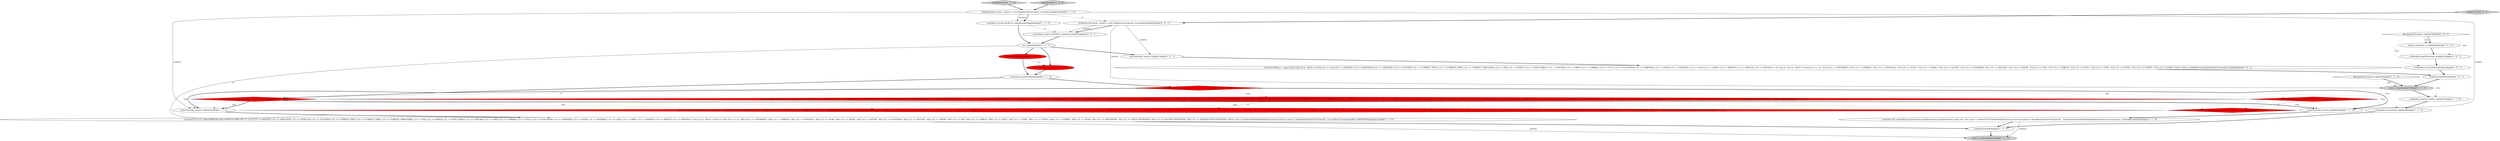 digraph {
18 [style = filled, label = "return _localctx@@@27@@@['1', '1', '1']", fillcolor = lightgray, shape = ellipse image = "AAA0AAABBB1BBB"];
5 [style = filled, label = "int _la@@@5@@@['1', '1', '1']", fillcolor = white, shape = ellipse image = "AAA0AAABBB1BBB"];
9 [style = filled, label = "setState(766)@@@7@@@['1', '0', '0']", fillcolor = red, shape = ellipse image = "AAA1AAABBB1BBB"];
20 [style = filled, label = "setState(781)@@@7@@@['0', '1', '0']", fillcolor = red, shape = ellipse image = "AAA1AAABBB2BBB"];
32 [style = filled, label = "_localctx.exception = re@@@20@@@['0', '0', '1']", fillcolor = white, shape = ellipse image = "AAA0AAABBB3BBB"];
28 [style = filled, label = "enterRule(_localctx,108,RULE_nonReserved)@@@4@@@['0', '0', '1']", fillcolor = white, shape = ellipse image = "AAA0AAABBB3BBB"];
16 [style = filled, label = "TableIdentifierContext _localctx = new TableIdentifierContext(_ctx,getState())@@@3@@@['1', '1', '0']", fillcolor = white, shape = ellipse image = "AAA0AAABBB1BBB"];
21 [style = filled, label = "(((_la) & ~0x3f) == 0 && ((1L << _la) & ((1L << ANALYZE) | (1L << ANALYZED) | (1L << CATALOGS) | (1L << COLUMNS) | (1L << CURRENT_DATE) | (1L << CURRENT_TIME) | (1L << CURRENT_TIMESTAMP) | (1L << DAY) | (1L << DEBUG) | (1L << EXECUTABLE) | (1L << EXPLAIN) | (1L << FIRST) | (1L << FORMAT) | (1L << FULL) | (1L << FUNCTIONS) | (1L << GRAPHVIZ) | (1L << HOUR) | (1L << INTERVAL) | (1L << LAST) | (1L << LIMIT) | (1L << MAPPED) | (1L << MINUTE) | (1L << MONTH))) != 0) || ((((_la - 69)) & ~0x3f) == 0 && ((1L << (_la - 69)) & ((1L << (OPTIMIZED - 69)) | (1L << (PARSED - 69)) | (1L << (PHYSICAL - 69)) | (1L << (PLAN - 69)) | (1L << (RLIKE - 69)) | (1L << (QUERY - 69)) | (1L << (SCHEMAS - 69)) | (1L << (SECOND - 69)) | (1L << (SHOW - 69)) | (1L << (SYS - 69)) | (1L << (TABLES - 69)) | (1L << (TEXT - 69)) | (1L << (TYPE - 69)) | (1L << (TYPES - 69)) | (1L << (VERIFY - 69)) | (1L << (YEAR - 69)) | (1L << (IDENTIFIER - 69)) | (1L << (DIGIT_IDENTIFIER - 69)) | (1L << (QUOTED_IDENTIFIER - 69)) | (1L << (BACKQUOTED_IDENTIFIER - 69)))) != 0)@@@14@@@['0', '1', '0']", fillcolor = red, shape = diamond image = "AAA1AAABBB2BBB"];
30 [style = filled, label = "NonReservedContext _localctx = new NonReservedContext(_ctx,getState())@@@3@@@['0', '0', '1']", fillcolor = white, shape = ellipse image = "AAA0AAABBB3BBB"];
31 [style = filled, label = "_errHandler.reportError(this,re)@@@21@@@['0', '0', '1']", fillcolor = white, shape = ellipse image = "AAA0AAABBB3BBB"];
23 [style = filled, label = "tableIdentifier['0', '1', '0']", fillcolor = lightgray, shape = diamond image = "AAA0AAABBB2BBB"];
12 [style = filled, label = "_errHandler.recover(this,re)@@@48@@@['1', '1', '0']", fillcolor = white, shape = ellipse image = "AAA0AAABBB1BBB"];
33 [style = filled, label = "enterOuterAlt(_localctx,1)@@@7@@@['0', '0', '1']", fillcolor = white, shape = ellipse image = "AAA0AAABBB3BBB"];
15 [style = filled, label = "(((_la) & ~0x3f) == 0 && ((1L << _la) & ((1L << ANALYZE) | (1L << ANALYZED) | (1L << CATALOGS) | (1L << COLUMNS) | (1L << CURRENT_DATE) | (1L << CURRENT_TIME) | (1L << CURRENT_TIMESTAMP) | (1L << DAY) | (1L << DEBUG) | (1L << EXECUTABLE) | (1L << EXPLAIN) | (1L << FIRST) | (1L << FORMAT) | (1L << FULL) | (1L << FUNCTIONS) | (1L << GRAPHVIZ) | (1L << HOUR) | (1L << INTERVAL) | (1L << LAST) | (1L << LIMIT) | (1L << MAPPED) | (1L << MINUTE) | (1L << MONTH))) != 0) || ((((_la - 67)) & ~0x3f) == 0 && ((1L << (_la - 67)) & ((1L << (OPTIMIZED - 67)) | (1L << (PARSED - 67)) | (1L << (PHYSICAL - 67)) | (1L << (PLAN - 67)) | (1L << (RLIKE - 67)) | (1L << (QUERY - 67)) | (1L << (SCHEMAS - 67)) | (1L << (SECOND - 67)) | (1L << (SHOW - 67)) | (1L << (SYS - 67)) | (1L << (TABLES - 67)) | (1L << (TEXT - 67)) | (1L << (TYPE - 67)) | (1L << (TYPES - 67)) | (1L << (VERIFY - 67)) | (1L << (YEAR - 67)) | (1L << (IDENTIFIER - 67)) | (1L << (DIGIT_IDENTIFIER - 67)) | (1L << (QUOTED_IDENTIFIER - 67)) | (1L << (BACKQUOTED_IDENTIFIER - 67)))) != 0)@@@14@@@['1', '0', '0']", fillcolor = red, shape = diamond image = "AAA1AAABBB1BBB"];
8 [style = filled, label = "enterRule(_localctx,96,RULE_tableIdentifier)@@@4@@@['1', '1', '0']", fillcolor = white, shape = ellipse image = "AAA0AAABBB1BBB"];
24 [style = filled, label = "{setState(788)_la = _input.LA(1)if (!((((_la) & ~0x3f) == 0 && ((1L << _la) & ((1L << ANALYZE) | (1L << ANALYZED) | (1L << CATALOGS) | (1L << COLUMNS) | (1L << CURRENT_DATE) | (1L << CURRENT_TIME) | (1L << CURRENT_TIMESTAMP) | (1L << DAY) | (1L << DEBUG) | (1L << EXECUTABLE) | (1L << EXPLAIN) | (1L << FIRST) | (1L << FORMAT) | (1L << FULL) | (1L << FUNCTIONS) | (1L << GRAPHVIZ) | (1L << HOUR) | (1L << INTERVAL) | (1L << LAST) | (1L << LIMIT) | (1L << MAPPED) | (1L << MINUTE) | (1L << MONTH))) != 0) || ((((_la - 67)) & ~0x3f) == 0 && ((1L << (_la - 67)) & ((1L << (OPTIMIZED - 67)) | (1L << (PARSED - 67)) | (1L << (PHYSICAL - 67)) | (1L << (PLAN - 67)) | (1L << (RLIKE - 67)) | (1L << (QUERY - 67)) | (1L << (SCHEMAS - 67)) | (1L << (SECOND - 67)) | (1L << (SHOW - 67)) | (1L << (SYS - 67)) | (1L << (TABLES - 67)) | (1L << (TEXT - 67)) | (1L << (TYPE - 67)) | (1L << (TYPES - 67)) | (1L << (VERIFY - 67)) | (1L << (YEAR - 67)))) != 0))) {_errHandler.recoverInline(this)}{consume()}}@@@8@@@['0', '0', '1']", fillcolor = white, shape = ellipse image = "AAA0AAABBB3BBB"];
14 [style = filled, label = "_errHandler.sync(this)@@@8@@@['1', '1', '0']", fillcolor = white, shape = ellipse image = "AAA0AAABBB1BBB"];
17 [style = filled, label = "{setState(772)_la = _input.LA(1)if ((((_la) & ~0x3f) == 0 && ((1L << _la) & ((1L << ANALYZE) | (1L << ANALYZED) | (1L << CATALOGS) | (1L << COLUMNS) | (1L << CURRENT_DATE) | (1L << CURRENT_TIME) | (1L << CURRENT_TIMESTAMP) | (1L << DAY) | (1L << DEBUG) | (1L << EXECUTABLE) | (1L << EXPLAIN) | (1L << FIRST) | (1L << FORMAT) | (1L << FULL) | (1L << FUNCTIONS) | (1L << GRAPHVIZ) | (1L << HOUR) | (1L << INTERVAL) | (1L << LAST) | (1L << LIMIT) | (1L << MAPPED) | (1L << MINUTE) | (1L << MONTH))) != 0) || ((((_la - 69)) & ~0x3f) == 0 && ((1L << (_la - 69)) & ((1L << (OPTIMIZED - 69)) | (1L << (PARSED - 69)) | (1L << (PHYSICAL - 69)) | (1L << (PLAN - 69)) | (1L << (RLIKE - 69)) | (1L << (QUERY - 69)) | (1L << (SCHEMAS - 69)) | (1L << (SECOND - 69)) | (1L << (SHOW - 69)) | (1L << (SYS - 69)) | (1L << (TABLES - 69)) | (1L << (TEXT - 69)) | (1L << (TYPE - 69)) | (1L << (TYPES - 69)) | (1L << (VERIFY - 69)) | (1L << (YEAR - 69)) | (1L << (IDENTIFIER - 69)) | (1L << (DIGIT_IDENTIFIER - 69)) | (1L << (QUOTED_IDENTIFIER - 69)) | (1L << (BACKQUOTED_IDENTIFIER - 69)))) != 0)) {{setState(769)((TableIdentifierContext)_localctx).catalog = identifier()setState(770)match(T__3)}}setState(774)match(TABLE_IDENTIFIER)}@@@11@@@['1', '1', '0']", fillcolor = white, shape = ellipse image = "AAA0AAABBB1BBB"];
0 [style = filled, label = "enterOuterAlt(_localctx,2)@@@26@@@['1', '1', '0']", fillcolor = white, shape = ellipse image = "AAA0AAABBB1BBB"];
13 [style = filled, label = "tableIdentifier['1', '0', '0']", fillcolor = lightgray, shape = diamond image = "AAA0AAABBB1BBB"];
3 [style = filled, label = "getInterpreter().adaptivePredict(_input,100,_ctx)@@@30@@@['1', '0', '0']", fillcolor = red, shape = diamond image = "AAA1AAABBB1BBB"];
11 [style = filled, label = "{exitRule()}@@@50@@@['1', '1', '0']", fillcolor = white, shape = ellipse image = "AAA0AAABBB1BBB"];
19 [style = filled, label = "getInterpreter().adaptivePredict(_input,105,_ctx)@@@9@@@['0', '1', '0']", fillcolor = red, shape = diamond image = "AAA1AAABBB2BBB"];
7 [style = filled, label = "return _localctx@@@53@@@['1', '1', '0']", fillcolor = lightgray, shape = ellipse image = "AAA0AAABBB1BBB"];
26 [style = filled, label = "{exitRule()}@@@24@@@['0', '0', '1']", fillcolor = white, shape = ellipse image = "AAA0AAABBB3BBB"];
2 [style = filled, label = "getInterpreter().adaptivePredict(_input,101,_ctx)@@@9@@@['1', '0', '0']", fillcolor = red, shape = diamond image = "AAA1AAABBB1BBB"];
25 [style = filled, label = "_errHandler.recover(this,re)@@@22@@@['0', '0', '1']", fillcolor = white, shape = ellipse image = "AAA0AAABBB3BBB"];
4 [style = filled, label = "_errHandler.reportError(this,re)@@@47@@@['1', '1', '0']", fillcolor = white, shape = ellipse image = "AAA0AAABBB1BBB"];
22 [style = filled, label = "getInterpreter().adaptivePredict(_input,104,_ctx)@@@30@@@['0', '1', '0']", fillcolor = red, shape = diamond image = "AAA1AAABBB2BBB"];
10 [style = filled, label = "enterOuterAlt(_localctx,1)@@@10@@@['1', '1', '0']", fillcolor = white, shape = ellipse image = "AAA0AAABBB1BBB"];
6 [style = filled, label = "{setState(778)_errHandler.sync(this)switch (getInterpreter().adaptivePredict(_input,104,_ctx)) {case 1:{setState(775)((TableIdentifierContext)_localctx).catalog = identifier()setState(776)match(T__3)}breaksetState(780)((TableIdentifierContext)_localctx).name = identifier()}@@@27@@@['1', '1', '0']", fillcolor = white, shape = ellipse image = "AAA0AAABBB1BBB"];
29 [style = filled, label = "RecognitionException re@@@19@@@['0', '0', '1']", fillcolor = white, shape = diamond image = "AAA0AAABBB3BBB"];
27 [style = filled, label = "nonReserved['0', '0', '1']", fillcolor = lightgray, shape = diamond image = "AAA0AAABBB3BBB"];
1 [style = filled, label = "RecognitionException re@@@45@@@['1', '1', '0']", fillcolor = white, shape = diamond image = "AAA0AAABBB1BBB"];
2->3 [style = dotted, label="true"];
19->10 [style = dotted, label="true"];
9->20 [style = dashed, label="0"];
23->16 [style = bold, label=""];
28->5 [style = bold, label=""];
31->25 [style = bold, label=""];
2->0 [style = dotted, label="true"];
2->19 [style = dashed, label="0"];
5->9 [style = bold, label=""];
16->8 [style = bold, label=""];
5->20 [style = bold, label=""];
5->33 [style = bold, label=""];
0->6 [style = bold, label=""];
5->17 [style = solid, label="_la"];
27->30 [style = bold, label=""];
12->11 [style = bold, label=""];
2->15 [style = dotted, label="true"];
15->21 [style = dashed, label="0"];
14->19 [style = bold, label=""];
30->33 [style = solid, label="_localctx"];
10->17 [style = bold, label=""];
1->18 [style = bold, label=""];
20->14 [style = bold, label=""];
19->10 [style = bold, label=""];
16->10 [style = solid, label="_localctx"];
1->4 [style = dotted, label="true"];
19->21 [style = dotted, label="true"];
3->22 [style = dashed, label="0"];
8->28 [style = dashed, label="0"];
2->10 [style = bold, label=""];
13->16 [style = bold, label=""];
19->0 [style = bold, label=""];
6->7 [style = solid, label="_localctx"];
1->18 [style = dotted, label="true"];
24->26 [style = bold, label=""];
16->8 [style = solid, label="_localctx"];
2->0 [style = bold, label=""];
30->28 [style = bold, label=""];
18->4 [style = bold, label=""];
8->5 [style = bold, label=""];
16->30 [style = dashed, label="0"];
19->0 [style = dotted, label="true"];
33->24 [style = bold, label=""];
29->32 [style = bold, label=""];
6->11 [style = bold, label=""];
1->12 [style = dotted, label="true"];
25->26 [style = bold, label=""];
19->22 [style = dotted, label="true"];
17->7 [style = solid, label="_localctx"];
9->14 [style = bold, label=""];
30->28 [style = solid, label="_localctx"];
4->12 [style = bold, label=""];
16->0 [style = solid, label="_localctx"];
29->31 [style = dotted, label="true"];
14->2 [style = bold, label=""];
29->32 [style = dotted, label="true"];
32->31 [style = bold, label=""];
11->7 [style = bold, label=""];
29->25 [style = dotted, label="true"];
2->10 [style = dotted, label="true"];
26->18 [style = bold, label=""];
17->11 [style = bold, label=""];
30->18 [style = solid, label="_localctx"];
}
